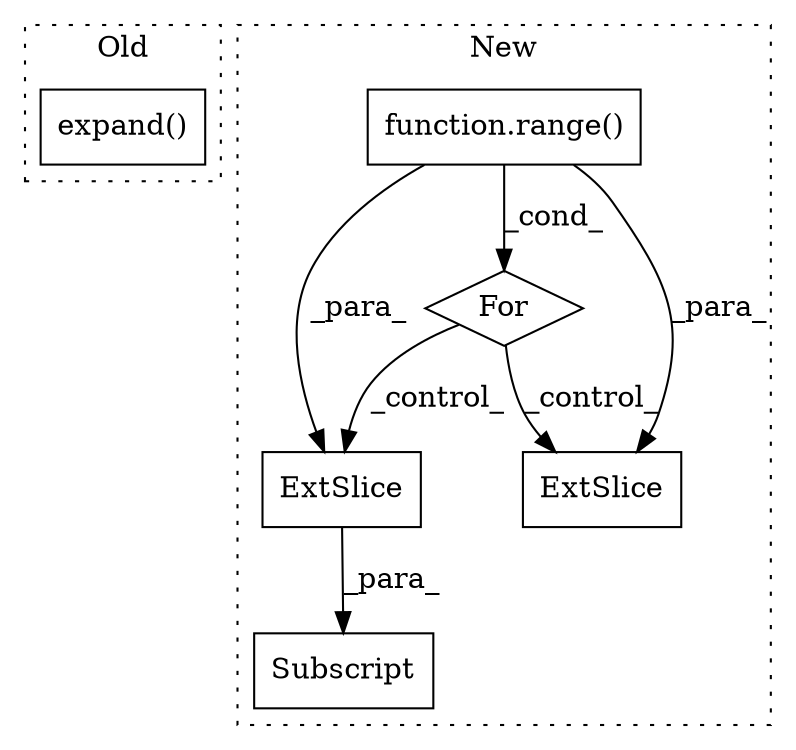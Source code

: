 digraph G {
subgraph cluster0 {
1 [label="expand()" a="75" s="15449,15561" l="39,1" shape="box"];
label = "Old";
style="dotted";
}
subgraph cluster1 {
2 [label="For" a="107" s="15956,15989" l="4,14" shape="diamond"];
3 [label="function.range()" a="75" s="15965,15988" l="6,1" shape="box"];
4 [label="ExtSlice" a="85" s="16603" l="12" shape="box"];
5 [label="Subscript" a="63" s="16603,0" l="46,0" shape="box"];
6 [label="ExtSlice" a="85" s="16681" l="9" shape="box"];
label = "New";
style="dotted";
}
2 -> 6 [label="_control_"];
2 -> 4 [label="_control_"];
3 -> 4 [label="_para_"];
3 -> 6 [label="_para_"];
3 -> 2 [label="_cond_"];
4 -> 5 [label="_para_"];
}